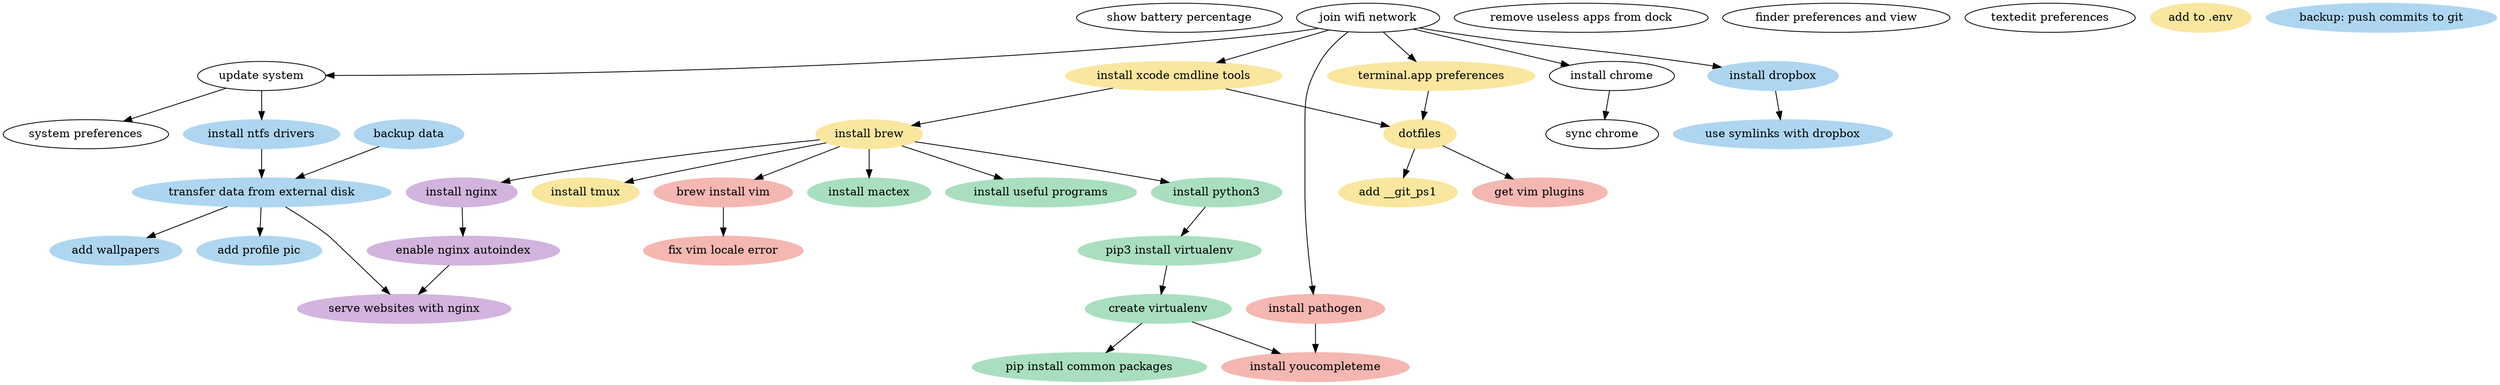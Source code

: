 digraph dep_graph {
    "show battery percentage"
    "join wifi network"
    "update system"
        "join wifi network" -> "update system"
    "remove useless apps from dock"
    "system preferences"
        "update system" -> "system preferences"
    "finder preferences and view"
    "textedit preferences"
    "install chrome"
        "join wifi network" -> "install chrome"
    "sync chrome"
        "install chrome" -> "sync chrome"

    node [style = "filled"]

    node [color = "#F9E79F"]
    "terminal.app preferences"
        "join wifi network" -> "terminal.app preferences"
    "install xcode cmdline tools"
        "join wifi network" -> "install xcode cmdline tools"
    "dotfiles"
        "terminal.app preferences" -> "dotfiles"
        "install xcode cmdline tools" -> "dotfiles"
    "add to .env"
    "add __git_ps1"
        "dotfiles" -> "add __git_ps1"
    "install brew"
        "install xcode cmdline tools" -> "install brew"
    "install tmux"
        "install brew" -> "install tmux"

    node [color = "#A9DFBF"]
    "install mactex"
        "install brew" -> "install mactex"
    "install useful programs"
        "install brew" -> "install useful programs"
    "install python3"
        "install brew" -> "install python3"
    "pip3 install virtualenv"
        "install python3" -> "pip3 install virtualenv"
    "create virtualenv"
        "pip3 install virtualenv" -> "create virtualenv"
    "pip install common packages"
        "create virtualenv" -> "pip install common packages"

    node [color = "#AED6F1"]
    "backup data"
    "backup: push commits to git"
    "install ntfs drivers"
        "update system" -> "install ntfs drivers"
    "transfer data from external disk"
        "backup data" -> "transfer data from external disk"
        "install ntfs drivers" -> "transfer data from external disk"
    "add profile pic"
        "transfer data from external disk" -> "add profile pic"
    "add wallpapers"
        "transfer data from external disk" -> "add wallpapers"
    "install dropbox"
        "join wifi network" -> "install dropbox"
    "use symlinks with dropbox"
        "install dropbox" -> "use symlinks with dropbox"

    node [color = "#D2B4DE"]
    "install nginx"
        "install brew" -> "install nginx"
    "enable nginx autoindex"
        "install nginx" -> "enable nginx autoindex"
    "serve websites with nginx"
        "enable nginx autoindex" -> "serve websites with nginx"
        "transfer data from external disk" -> "serve websites with nginx"

    node [color = "#F5B7B1"];
    "brew install vim"
        "install brew" -> "brew install vim"
    "install pathogen"
        "join wifi network" -> "install pathogen"
    "get vim plugins"
        "dotfiles" -> "get vim plugins"
    "install youcompleteme"
        "install pathogen" -> "install youcompleteme"
        "create virtualenv" -> "install youcompleteme"
    "fix vim locale error"
        "brew install vim" -> "fix vim locale error"
}
